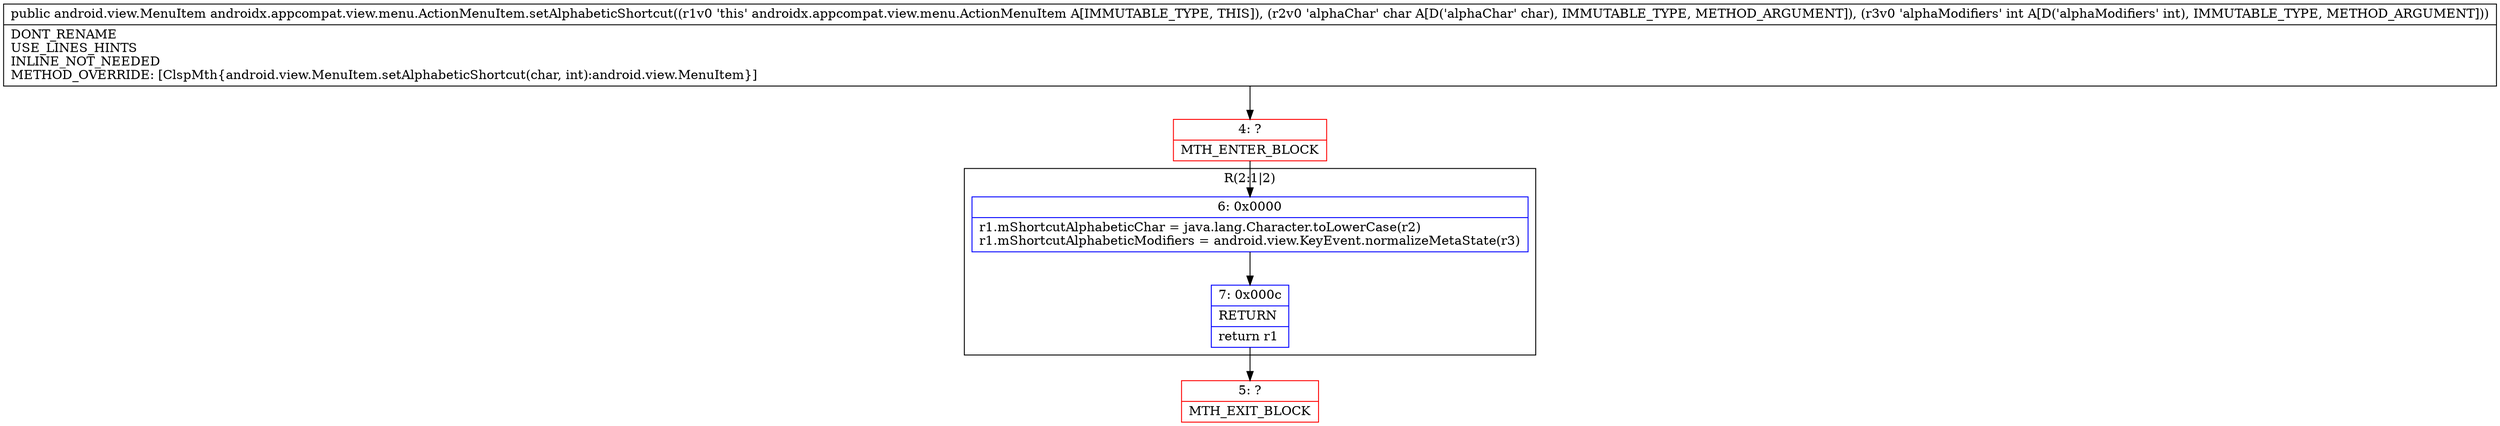 digraph "CFG forandroidx.appcompat.view.menu.ActionMenuItem.setAlphabeticShortcut(CI)Landroid\/view\/MenuItem;" {
subgraph cluster_Region_2086983056 {
label = "R(2:1|2)";
node [shape=record,color=blue];
Node_6 [shape=record,label="{6\:\ 0x0000|r1.mShortcutAlphabeticChar = java.lang.Character.toLowerCase(r2)\lr1.mShortcutAlphabeticModifiers = android.view.KeyEvent.normalizeMetaState(r3)\l}"];
Node_7 [shape=record,label="{7\:\ 0x000c|RETURN\l|return r1\l}"];
}
Node_4 [shape=record,color=red,label="{4\:\ ?|MTH_ENTER_BLOCK\l}"];
Node_5 [shape=record,color=red,label="{5\:\ ?|MTH_EXIT_BLOCK\l}"];
MethodNode[shape=record,label="{public android.view.MenuItem androidx.appcompat.view.menu.ActionMenuItem.setAlphabeticShortcut((r1v0 'this' androidx.appcompat.view.menu.ActionMenuItem A[IMMUTABLE_TYPE, THIS]), (r2v0 'alphaChar' char A[D('alphaChar' char), IMMUTABLE_TYPE, METHOD_ARGUMENT]), (r3v0 'alphaModifiers' int A[D('alphaModifiers' int), IMMUTABLE_TYPE, METHOD_ARGUMENT]))  | DONT_RENAME\lUSE_LINES_HINTS\lINLINE_NOT_NEEDED\lMETHOD_OVERRIDE: [ClspMth\{android.view.MenuItem.setAlphabeticShortcut(char, int):android.view.MenuItem\}]\l}"];
MethodNode -> Node_4;Node_6 -> Node_7;
Node_7 -> Node_5;
Node_4 -> Node_6;
}

